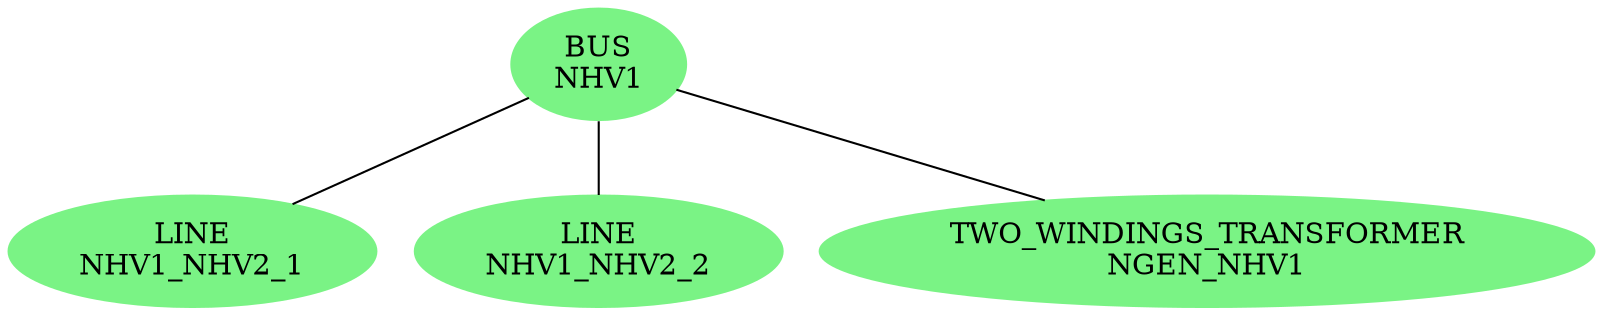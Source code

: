 graph "VLHV1" {
"BUS\nNHV1" ["color"="#7AF385","style"="filled"]
"LINE\nNHV1_NHV2_1" ["color"="#7AF385","style"="filled"]
"LINE\nNHV1_NHV2_2" ["color"="#7AF385","style"="filled"]
"TWO_WINDINGS_TRANSFORMER\nNGEN_NHV1" ["color"="#7AF385","style"="filled"]
"BUS\nNHV1" -- "LINE\nNHV1_NHV2_1" ["style"="solid"]
"BUS\nNHV1" -- "LINE\nNHV1_NHV2_2" ["style"="solid"]
"BUS\nNHV1" -- "TWO_WINDINGS_TRANSFORMER\nNGEN_NHV1" ["style"="solid"]
}